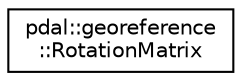 digraph "Graphical Class Hierarchy"
{
  edge [fontname="Helvetica",fontsize="10",labelfontname="Helvetica",labelfontsize="10"];
  node [fontname="Helvetica",fontsize="10",shape=record];
  rankdir="LR";
  Node1 [label="pdal::georeference\l::RotationMatrix",height=0.2,width=0.4,color="black", fillcolor="white", style="filled",URL="$structpdal_1_1georeference_1_1RotationMatrix.html"];
}
